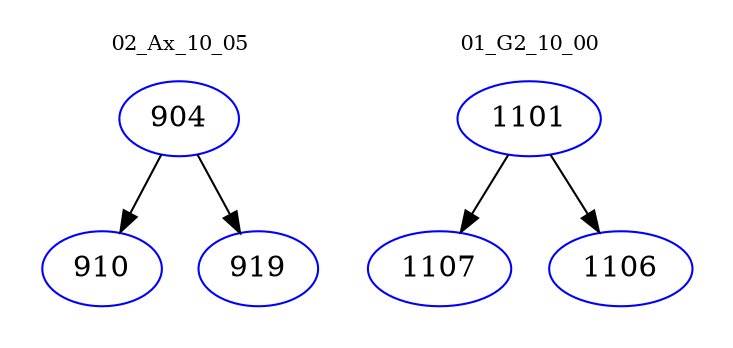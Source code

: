 digraph{
subgraph cluster_0 {
color = white
label = "02_Ax_10_05";
fontsize=10;
T0_904 [label="904", color="blue"]
T0_904 -> T0_910 [color="black"]
T0_910 [label="910", color="blue"]
T0_904 -> T0_919 [color="black"]
T0_919 [label="919", color="blue"]
}
subgraph cluster_1 {
color = white
label = "01_G2_10_00";
fontsize=10;
T1_1101 [label="1101", color="blue"]
T1_1101 -> T1_1107 [color="black"]
T1_1107 [label="1107", color="blue"]
T1_1101 -> T1_1106 [color="black"]
T1_1106 [label="1106", color="blue"]
}
}
